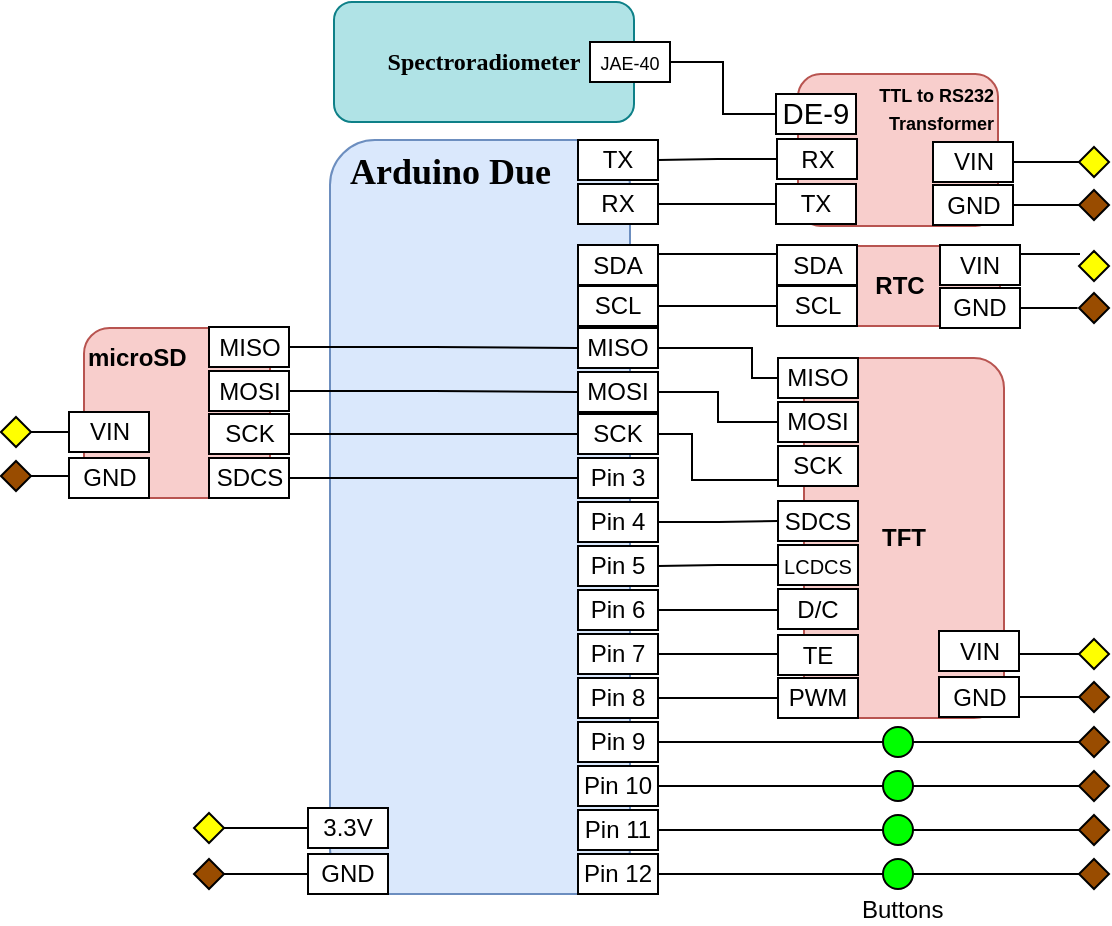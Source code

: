 <mxfile pages="1" version="11.2.4" type="device"><diagram id="SoxC06_Kt5L1Mj5mFGuK" name="Page-1"><mxGraphModel dx="1408" dy="880" grid="0" gridSize="10" guides="1" tooltips="1" connect="1" arrows="1" fold="1" page="0" pageScale="1" pageWidth="850" pageHeight="1100" math="0" shadow="0"><root><mxCell id="0"/><mxCell id="1" parent="0"/><mxCell id="Wevkq-hwSLt7RI7Q5yi8-8" value="&lt;font face=&quot;Times New Roman&quot; size=&quot;1&quot;&gt;&lt;b style=&quot;font-size: 18px&quot;&gt;&amp;nbsp; Arduino Due&lt;br&gt;&lt;br&gt;&lt;br&gt;&lt;br&gt;&lt;br&gt;&lt;br&gt;&lt;br&gt;&lt;br&gt;&lt;br&gt;&lt;br&gt;&lt;br&gt;&lt;br&gt;&lt;br&gt;&lt;br&gt;&lt;br&gt;&lt;br&gt;&lt;br&gt;&lt;/b&gt;&lt;/font&gt;" style="rounded=1;whiteSpace=wrap;html=1;fillColor=#dae8fc;strokeColor=#6c8ebf;align=left;" parent="1" vertex="1"><mxGeometry x="90" y="-20" width="150" height="377" as="geometry"/></mxCell><mxCell id="xIV5MvJvms7lRJpUY_ep-141" style="edgeStyle=orthogonalEdgeStyle;rounded=0;orthogonalLoop=1;jettySize=auto;html=1;exitX=1;exitY=0.5;exitDx=0;exitDy=0;entryX=0;entryY=0.5;entryDx=0;entryDy=0;endArrow=none;endFill=0;" parent="1" source="Wevkq-hwSLt7RI7Q5yi8-10" target="xIV5MvJvms7lRJpUY_ep-136" edge="1"><mxGeometry relative="1" as="geometry"/></mxCell><mxCell id="Wevkq-hwSLt7RI7Q5yi8-10" value="" style="ellipse;whiteSpace=wrap;html=1;aspect=fixed;fillColor=#00FF00;strokeColor=#000000;" parent="1" vertex="1"><mxGeometry x="366.5" y="339.5" width="15" height="15" as="geometry"/></mxCell><mxCell id="xIV5MvJvms7lRJpUY_ep-52" style="edgeStyle=orthogonalEdgeStyle;rounded=0;orthogonalLoop=1;jettySize=auto;html=1;exitX=1;exitY=0.5;exitDx=0;exitDy=0;entryX=0;entryY=0.5;entryDx=0;entryDy=0;endArrow=none;endFill=0;" parent="1" source="Wevkq-hwSLt7RI7Q5yi8-34" target="Wevkq-hwSLt7RI7Q5yi8-10" edge="1"><mxGeometry relative="1" as="geometry"/></mxCell><mxCell id="Wevkq-hwSLt7RI7Q5yi8-34" value="Pin 12" style="rounded=0;whiteSpace=wrap;html=1;strokeColor=#000000;fillColor=#FFFFFF;" parent="1" vertex="1"><mxGeometry x="214" y="337" width="40" height="20" as="geometry"/></mxCell><mxCell id="xIV5MvJvms7lRJpUY_ep-51" style="edgeStyle=orthogonalEdgeStyle;rounded=0;orthogonalLoop=1;jettySize=auto;html=1;exitX=1;exitY=0.5;exitDx=0;exitDy=0;entryX=0;entryY=0.5;entryDx=0;entryDy=0;endArrow=none;endFill=0;" parent="1" source="Wevkq-hwSLt7RI7Q5yi8-35" target="xIV5MvJvms7lRJpUY_ep-46" edge="1"><mxGeometry relative="1" as="geometry"/></mxCell><mxCell id="Wevkq-hwSLt7RI7Q5yi8-35" value="Pin 11" style="rounded=0;whiteSpace=wrap;html=1;strokeColor=#000000;fillColor=#FFFFFF;" parent="1" vertex="1"><mxGeometry x="214" y="315" width="40" height="20" as="geometry"/></mxCell><mxCell id="xIV5MvJvms7lRJpUY_ep-50" style="edgeStyle=orthogonalEdgeStyle;rounded=0;orthogonalLoop=1;jettySize=auto;html=1;exitX=1;exitY=0.5;exitDx=0;exitDy=0;entryX=0;entryY=0.5;entryDx=0;entryDy=0;endArrow=none;endFill=0;" parent="1" source="Wevkq-hwSLt7RI7Q5yi8-36" target="xIV5MvJvms7lRJpUY_ep-47" edge="1"><mxGeometry relative="1" as="geometry"/></mxCell><mxCell id="Wevkq-hwSLt7RI7Q5yi8-36" value="Pin 10" style="rounded=0;whiteSpace=wrap;html=1;strokeColor=#000000;fillColor=#FFFFFF;" parent="1" vertex="1"><mxGeometry x="214" y="293" width="40" height="20" as="geometry"/></mxCell><mxCell id="xIV5MvJvms7lRJpUY_ep-49" style="edgeStyle=orthogonalEdgeStyle;rounded=0;orthogonalLoop=1;jettySize=auto;html=1;exitX=1;exitY=0.5;exitDx=0;exitDy=0;entryX=0;entryY=0.5;entryDx=0;entryDy=0;endArrow=none;endFill=0;" parent="1" source="Wevkq-hwSLt7RI7Q5yi8-37" target="xIV5MvJvms7lRJpUY_ep-48" edge="1"><mxGeometry relative="1" as="geometry"/></mxCell><mxCell id="Wevkq-hwSLt7RI7Q5yi8-37" value="Pin 9" style="rounded=0;whiteSpace=wrap;html=1;strokeColor=#000000;fillColor=#FFFFFF;" parent="1" vertex="1"><mxGeometry x="214" y="271" width="40" height="20" as="geometry"/></mxCell><mxCell id="Wevkq-hwSLt7RI7Q5yi8-72" style="edgeStyle=orthogonalEdgeStyle;rounded=0;orthogonalLoop=1;jettySize=auto;html=1;exitX=1;exitY=0.5;exitDx=0;exitDy=0;entryX=0;entryY=0.5;entryDx=0;entryDy=0;endArrow=none;" parent="1" source="Wevkq-hwSLt7RI7Q5yi8-42" target="Wevkq-hwSLt7RI7Q5yi8-60" edge="1"><mxGeometry relative="1" as="geometry"/></mxCell><mxCell id="Wevkq-hwSLt7RI7Q5yi8-42" value="Pin 8" style="rounded=0;whiteSpace=wrap;html=1;strokeColor=#000000;fillColor=#FFFFFF;" parent="1" vertex="1"><mxGeometry x="214" y="249" width="40" height="20" as="geometry"/></mxCell><mxCell id="Wevkq-hwSLt7RI7Q5yi8-81" style="edgeStyle=orthogonalEdgeStyle;rounded=0;orthogonalLoop=1;jettySize=auto;html=1;exitX=1;exitY=0.5;exitDx=0;exitDy=0;entryX=0;entryY=0.5;entryDx=0;entryDy=0;endArrow=none;" parent="1" source="Wevkq-hwSLt7RI7Q5yi8-43" target="Wevkq-hwSLt7RI7Q5yi8-63" edge="1"><mxGeometry relative="1" as="geometry"><Array as="points"><mxPoint x="343" y="237"/></Array></mxGeometry></mxCell><mxCell id="Wevkq-hwSLt7RI7Q5yi8-43" value="Pin 7" style="rounded=0;whiteSpace=wrap;html=1;strokeColor=#000000;fillColor=#FFFFFF;" parent="1" vertex="1"><mxGeometry x="214" y="227" width="40" height="20" as="geometry"/></mxCell><mxCell id="Wevkq-hwSLt7RI7Q5yi8-77" style="edgeStyle=orthogonalEdgeStyle;rounded=0;orthogonalLoop=1;jettySize=auto;html=1;exitX=1;exitY=0.5;exitDx=0;exitDy=0;entryX=0;entryY=0.5;entryDx=0;entryDy=0;endArrow=none;" parent="1" source="Wevkq-hwSLt7RI7Q5yi8-44" target="Wevkq-hwSLt7RI7Q5yi8-64" edge="1"><mxGeometry relative="1" as="geometry"><Array as="points"><mxPoint x="343" y="215"/></Array></mxGeometry></mxCell><mxCell id="Wevkq-hwSLt7RI7Q5yi8-44" value="Pin 6" style="rounded=0;whiteSpace=wrap;html=1;strokeColor=#000000;fillColor=#FFFFFF;" parent="1" vertex="1"><mxGeometry x="214" y="205" width="40" height="20" as="geometry"/></mxCell><mxCell id="Wevkq-hwSLt7RI7Q5yi8-45" value="Pin 5" style="rounded=0;whiteSpace=wrap;html=1;strokeColor=#000000;fillColor=#FFFFFF;" parent="1" vertex="1"><mxGeometry x="214" y="183" width="40" height="20" as="geometry"/></mxCell><mxCell id="Wevkq-hwSLt7RI7Q5yi8-79" style="edgeStyle=orthogonalEdgeStyle;rounded=0;orthogonalLoop=1;jettySize=auto;html=1;exitX=1;exitY=0.5;exitDx=0;exitDy=0;entryX=0;entryY=0.5;entryDx=0;entryDy=0;endArrow=none;" parent="1" source="Wevkq-hwSLt7RI7Q5yi8-46" target="Wevkq-hwSLt7RI7Q5yi8-66" edge="1"><mxGeometry relative="1" as="geometry"/></mxCell><mxCell id="Wevkq-hwSLt7RI7Q5yi8-46" value="Pin 4" style="rounded=0;whiteSpace=wrap;html=1;strokeColor=#000000;fillColor=#FFFFFF;" parent="1" vertex="1"><mxGeometry x="214" y="161" width="40" height="20" as="geometry"/></mxCell><mxCell id="Wevkq-hwSLt7RI7Q5yi8-47" value="Pin 3" style="rounded=0;whiteSpace=wrap;html=1;strokeColor=#000000;fillColor=#FFFFFF;" parent="1" vertex="1"><mxGeometry x="214" y="139" width="40" height="20" as="geometry"/></mxCell><mxCell id="Wevkq-hwSLt7RI7Q5yi8-48" value="TX" style="rounded=0;whiteSpace=wrap;html=1;strokeColor=#000000;fillColor=#FFFFFF;" parent="1" vertex="1"><mxGeometry x="214" y="-20" width="40" height="20" as="geometry"/></mxCell><mxCell id="Wevkq-hwSLt7RI7Q5yi8-50" value="&lt;b&gt;TFT&lt;/b&gt;" style="rounded=1;whiteSpace=wrap;html=1;strokeColor=#b85450;fillColor=#f8cecc;" parent="1" vertex="1"><mxGeometry x="327" y="89" width="100" height="180" as="geometry"/></mxCell><mxCell id="Wevkq-hwSLt7RI7Q5yi8-57" value="RX" style="rounded=0;whiteSpace=wrap;html=1;strokeColor=#000000;fillColor=#FFFFFF;" parent="1" vertex="1"><mxGeometry x="214" y="2" width="40" height="20" as="geometry"/></mxCell><mxCell id="Wevkq-hwSLt7RI7Q5yi8-58" value="GND" style="rounded=0;whiteSpace=wrap;html=1;strokeColor=#000000;fillColor=#FFFFFF;" parent="1" vertex="1"><mxGeometry x="394.5" y="248.5" width="40" height="20" as="geometry"/></mxCell><mxCell id="Wevkq-hwSLt7RI7Q5yi8-59" value="VIN" style="rounded=0;whiteSpace=wrap;html=1;strokeColor=#000000;fillColor=#FFFFFF;" parent="1" vertex="1"><mxGeometry x="394.5" y="225.5" width="40" height="20" as="geometry"/></mxCell><mxCell id="Wevkq-hwSLt7RI7Q5yi8-60" value="PWM" style="rounded=0;whiteSpace=wrap;html=1;strokeColor=#000000;fillColor=#FFFFFF;" parent="1" vertex="1"><mxGeometry x="314" y="249" width="40" height="20" as="geometry"/></mxCell><mxCell id="Wevkq-hwSLt7RI7Q5yi8-61" value="SCK" style="rounded=0;whiteSpace=wrap;html=1;strokeColor=#000000;fillColor=#FFFFFF;" parent="1" vertex="1"><mxGeometry x="314" y="133" width="40" height="20" as="geometry"/></mxCell><mxCell id="Wevkq-hwSLt7RI7Q5yi8-62" value="MOSI" style="rounded=0;whiteSpace=wrap;html=1;strokeColor=#000000;fillColor=#FFFFFF;" parent="1" vertex="1"><mxGeometry x="314" y="111" width="40" height="20" as="geometry"/></mxCell><mxCell id="Wevkq-hwSLt7RI7Q5yi8-63" value="TE" style="rounded=0;whiteSpace=wrap;html=1;strokeColor=#000000;fillColor=#FFFFFF;" parent="1" vertex="1"><mxGeometry x="314" y="227.5" width="40" height="20" as="geometry"/></mxCell><mxCell id="Wevkq-hwSLt7RI7Q5yi8-64" value="D/C" style="rounded=0;whiteSpace=wrap;html=1;strokeColor=#000000;fillColor=#FFFFFF;" parent="1" vertex="1"><mxGeometry x="314" y="204.5" width="40" height="20" as="geometry"/></mxCell><mxCell id="Wevkq-hwSLt7RI7Q5yi8-78" style="edgeStyle=orthogonalEdgeStyle;rounded=0;orthogonalLoop=1;jettySize=auto;html=1;exitX=0;exitY=0.5;exitDx=0;exitDy=0;entryX=1;entryY=0.5;entryDx=0;entryDy=0;endArrow=none;" parent="1" source="Wevkq-hwSLt7RI7Q5yi8-65" target="Wevkq-hwSLt7RI7Q5yi8-45" edge="1"><mxGeometry relative="1" as="geometry"/></mxCell><mxCell id="Wevkq-hwSLt7RI7Q5yi8-65" value="&lt;font style=&quot;font-size: 10px&quot;&gt;LCDCS&lt;/font&gt;" style="rounded=0;whiteSpace=wrap;html=1;strokeColor=#000000;fillColor=#FFFFFF;" parent="1" vertex="1"><mxGeometry x="314" y="182.5" width="40" height="20" as="geometry"/></mxCell><mxCell id="Wevkq-hwSLt7RI7Q5yi8-66" value="&lt;font style=&quot;font-size: 12px&quot;&gt;SDCS&lt;/font&gt;" style="rounded=0;whiteSpace=wrap;html=1;strokeColor=#000000;fillColor=#FFFFFF;" parent="1" vertex="1"><mxGeometry x="314" y="160.5" width="40" height="20" as="geometry"/></mxCell><mxCell id="Wevkq-hwSLt7RI7Q5yi8-73" value="SDA" style="rounded=0;whiteSpace=wrap;html=1;strokeColor=#000000;fillColor=#FFFFFF;" parent="1" vertex="1"><mxGeometry x="214" y="32.5" width="40" height="20" as="geometry"/></mxCell><mxCell id="Wevkq-hwSLt7RI7Q5yi8-74" value="SCL" style="rounded=0;whiteSpace=wrap;html=1;strokeColor=#000000;fillColor=#FFFFFF;" parent="1" vertex="1"><mxGeometry x="214" y="53" width="40" height="20" as="geometry"/></mxCell><mxCell id="xIV5MvJvms7lRJpUY_ep-45" style="edgeStyle=orthogonalEdgeStyle;rounded=0;orthogonalLoop=1;jettySize=auto;html=1;exitX=1;exitY=0.5;exitDx=0;exitDy=0;entryX=0;entryY=0.5;entryDx=0;entryDy=0;endArrow=none;endFill=0;" parent="1" source="Wevkq-hwSLt7RI7Q5yi8-75" target="Wevkq-hwSLt7RI7Q5yi8-61" edge="1"><mxGeometry relative="1" as="geometry"><Array as="points"><mxPoint x="271" y="127"/><mxPoint x="271" y="150"/></Array></mxGeometry></mxCell><mxCell id="Wevkq-hwSLt7RI7Q5yi8-75" value="SCK" style="rounded=0;whiteSpace=wrap;html=1;strokeColor=#000000;fillColor=#FFFFFF;" parent="1" vertex="1"><mxGeometry x="214" y="117" width="40" height="20" as="geometry"/></mxCell><mxCell id="xIV5MvJvms7lRJpUY_ep-43" style="edgeStyle=orthogonalEdgeStyle;rounded=0;orthogonalLoop=1;jettySize=auto;html=1;exitX=0;exitY=0.5;exitDx=0;exitDy=0;entryX=1;entryY=0.5;entryDx=0;entryDy=0;endArrow=none;endFill=0;" parent="1" source="Wevkq-hwSLt7RI7Q5yi8-80" target="Wevkq-hwSLt7RI7Q5yi8-105" edge="1"><mxGeometry relative="1" as="geometry"><Array as="points"><mxPoint x="301" y="99"/><mxPoint x="301" y="84"/></Array></mxGeometry></mxCell><mxCell id="Wevkq-hwSLt7RI7Q5yi8-80" value="MISO" style="rounded=0;whiteSpace=wrap;html=1;strokeColor=#000000;fillColor=#FFFFFF;" parent="1" vertex="1"><mxGeometry x="314" y="89" width="40" height="20" as="geometry"/></mxCell><mxCell id="Wevkq-hwSLt7RI7Q5yi8-82" value="&lt;b&gt;RTC&lt;br&gt;&lt;/b&gt;" style="rounded=1;whiteSpace=wrap;html=1;strokeColor=#b85450;fillColor=#f8cecc;" parent="1" vertex="1"><mxGeometry x="325" y="33" width="100" height="40" as="geometry"/></mxCell><mxCell id="xIV5MvJvms7lRJpUY_ep-36" style="edgeStyle=orthogonalEdgeStyle;rounded=0;orthogonalLoop=1;jettySize=auto;html=1;exitX=0;exitY=0.5;exitDx=0;exitDy=0;entryX=1;entryY=0.5;entryDx=0;entryDy=0;endArrow=none;endFill=0;" parent="1" source="Wevkq-hwSLt7RI7Q5yi8-83" target="Wevkq-hwSLt7RI7Q5yi8-74" edge="1"><mxGeometry relative="1" as="geometry"/></mxCell><mxCell id="Wevkq-hwSLt7RI7Q5yi8-83" value="SCL" style="rounded=0;whiteSpace=wrap;html=1;strokeColor=#000000;fillColor=#FFFFFF;" parent="1" vertex="1"><mxGeometry x="313.5" y="53" width="40" height="20" as="geometry"/></mxCell><mxCell id="xIV5MvJvms7lRJpUY_ep-35" style="edgeStyle=orthogonalEdgeStyle;rounded=0;orthogonalLoop=1;jettySize=auto;html=1;exitX=0;exitY=0.5;exitDx=0;exitDy=0;entryX=1;entryY=0.5;entryDx=0;entryDy=0;endArrow=none;endFill=0;" parent="1" edge="1"><mxGeometry relative="1" as="geometry"><mxPoint x="314" y="37" as="sourcePoint"/><mxPoint x="254" y="37" as="targetPoint"/></mxGeometry></mxCell><mxCell id="Wevkq-hwSLt7RI7Q5yi8-84" value="SDA" style="rounded=0;whiteSpace=wrap;html=1;strokeColor=#000000;fillColor=#FFFFFF;" parent="1" vertex="1"><mxGeometry x="313.5" y="32.5" width="40" height="20" as="geometry"/></mxCell><mxCell id="Wevkq-hwSLt7RI7Q5yi8-85" value="VIN" style="rounded=0;whiteSpace=wrap;html=1;strokeColor=#000000;fillColor=#FFFFFF;" parent="1" vertex="1"><mxGeometry x="395.0" y="32.5" width="40" height="20" as="geometry"/></mxCell><mxCell id="xIV5MvJvms7lRJpUY_ep-109" style="edgeStyle=orthogonalEdgeStyle;rounded=0;orthogonalLoop=1;jettySize=auto;html=1;exitX=1;exitY=0.5;exitDx=0;exitDy=0;endArrow=none;endFill=0;" parent="1" source="Wevkq-hwSLt7RI7Q5yi8-86" edge="1"><mxGeometry relative="1" as="geometry"><mxPoint x="463.8" y="64" as="targetPoint"/></mxGeometry></mxCell><mxCell id="Wevkq-hwSLt7RI7Q5yi8-86" value="GND" style="rounded=0;whiteSpace=wrap;html=1;strokeColor=#000000;fillColor=#FFFFFF;" parent="1" vertex="1"><mxGeometry x="395.0" y="54" width="40" height="20" as="geometry"/></mxCell><mxCell id="Wevkq-hwSLt7RI7Q5yi8-94" value="&lt;b&gt;microSD&lt;br&gt;&lt;br&gt;&lt;br&gt;&lt;br&gt;&lt;br&gt;&lt;/b&gt;" style="rounded=1;whiteSpace=wrap;html=1;align=left;fillColor=#f8cecc;strokeColor=#b85450;" parent="1" vertex="1"><mxGeometry x="-33" y="74" width="93" height="85" as="geometry"/></mxCell><mxCell id="Wevkq-hwSLt7RI7Q5yi8-95" value="VIN" style="rounded=0;whiteSpace=wrap;html=1;" parent="1" vertex="1"><mxGeometry x="-40.5" y="116" width="40" height="20" as="geometry"/></mxCell><mxCell id="xIV5MvJvms7lRJpUY_ep-55" style="edgeStyle=orthogonalEdgeStyle;rounded=0;orthogonalLoop=1;jettySize=auto;html=1;exitX=1;exitY=0.5;exitDx=0;exitDy=0;entryX=0;entryY=0.5;entryDx=0;entryDy=0;endArrow=none;endFill=0;" parent="1" source="Wevkq-hwSLt7RI7Q5yi8-97" target="Wevkq-hwSLt7RI7Q5yi8-47" edge="1"><mxGeometry relative="1" as="geometry"/></mxCell><mxCell id="Wevkq-hwSLt7RI7Q5yi8-97" value="SDCS" style="rounded=0;whiteSpace=wrap;html=1;" parent="1" vertex="1"><mxGeometry x="29.5" y="139" width="40" height="20" as="geometry"/></mxCell><mxCell id="xIV5MvJvms7lRJpUY_ep-58" style="edgeStyle=orthogonalEdgeStyle;rounded=0;orthogonalLoop=1;jettySize=auto;html=1;exitX=1;exitY=0.5;exitDx=0;exitDy=0;entryX=0;entryY=0.5;entryDx=0;entryDy=0;endArrow=none;endFill=0;" parent="1" source="Wevkq-hwSLt7RI7Q5yi8-100" target="Wevkq-hwSLt7RI7Q5yi8-105" edge="1"><mxGeometry relative="1" as="geometry"/></mxCell><mxCell id="Wevkq-hwSLt7RI7Q5yi8-100" value="MISO" style="rounded=0;whiteSpace=wrap;html=1;" parent="1" vertex="1"><mxGeometry x="29.5" y="73.5" width="40" height="20" as="geometry"/></mxCell><mxCell id="Wevkq-hwSLt7RI7Q5yi8-101" value="GND" style="rounded=0;whiteSpace=wrap;html=1;" parent="1" vertex="1"><mxGeometry x="-40.5" y="139" width="40" height="20" as="geometry"/></mxCell><mxCell id="k2oH_abrL4wniWSkigjI-6" style="edgeStyle=orthogonalEdgeStyle;rounded=0;orthogonalLoop=1;jettySize=auto;html=1;exitX=1;exitY=0.5;exitDx=0;exitDy=0;entryX=0;entryY=0.5;entryDx=0;entryDy=0;endArrow=none;endFill=0;" edge="1" parent="1" source="Wevkq-hwSLt7RI7Q5yi8-104" target="Wevkq-hwSLt7RI7Q5yi8-62"><mxGeometry relative="1" as="geometry"/></mxCell><mxCell id="Wevkq-hwSLt7RI7Q5yi8-104" value="MOSI" style="rounded=0;whiteSpace=wrap;html=1;strokeColor=#000000;fillColor=#FFFFFF;" parent="1" vertex="1"><mxGeometry x="214" y="96" width="40" height="20" as="geometry"/></mxCell><mxCell id="Wevkq-hwSLt7RI7Q5yi8-105" value="MISO" style="rounded=0;whiteSpace=wrap;html=1;strokeColor=#000000;fillColor=#FFFFFF;" parent="1" vertex="1"><mxGeometry x="214" y="74" width="40" height="20" as="geometry"/></mxCell><mxCell id="Wevkq-hwSLt7RI7Q5yi8-116" value="&lt;b style=&quot;font-size: 9px&quot;&gt;TTL to RS232&lt;br&gt;Transformer&lt;br&gt;&lt;br&gt;&lt;br&gt;&lt;br&gt;&lt;/b&gt;" style="rounded=1;whiteSpace=wrap;html=1;strokeColor=#b85450;fillColor=#f8cecc;align=right;" parent="1" vertex="1"><mxGeometry x="324" y="-53" width="100" height="76" as="geometry"/></mxCell><mxCell id="Wevkq-hwSLt7RI7Q5yi8-117" value="VIN" style="rounded=0;whiteSpace=wrap;html=1;strokeColor=#000000;fillColor=#FFFFFF;" parent="1" vertex="1"><mxGeometry x="391.5" y="-19" width="40" height="20" as="geometry"/></mxCell><mxCell id="Wevkq-hwSLt7RI7Q5yi8-118" value="GND" style="rounded=0;whiteSpace=wrap;html=1;strokeColor=#000000;fillColor=#FFFFFF;" parent="1" vertex="1"><mxGeometry x="391.5" y="2.5" width="40" height="20" as="geometry"/></mxCell><mxCell id="xIV5MvJvms7lRJpUY_ep-60" style="edgeStyle=orthogonalEdgeStyle;rounded=0;orthogonalLoop=1;jettySize=auto;html=1;exitX=0;exitY=0.5;exitDx=0;exitDy=0;entryX=1;entryY=0.5;entryDx=0;entryDy=0;endArrow=none;endFill=0;" parent="1" edge="1"><mxGeometry relative="1" as="geometry"><mxPoint x="313" y="12" as="sourcePoint"/><mxPoint x="254" y="12" as="targetPoint"/></mxGeometry></mxCell><mxCell id="Wevkq-hwSLt7RI7Q5yi8-119" value="TX" style="rounded=0;whiteSpace=wrap;html=1;strokeColor=#000000;fillColor=#FFFFFF;" parent="1" vertex="1"><mxGeometry x="313" y="2" width="40" height="20" as="geometry"/></mxCell><mxCell id="xIV5MvJvms7lRJpUY_ep-61" style="edgeStyle=orthogonalEdgeStyle;rounded=0;orthogonalLoop=1;jettySize=auto;html=1;exitX=0;exitY=0.5;exitDx=0;exitDy=0;entryX=1;entryY=0.5;entryDx=0;entryDy=0;endArrow=none;endFill=0;" parent="1" source="Wevkq-hwSLt7RI7Q5yi8-120" target="Wevkq-hwSLt7RI7Q5yi8-48" edge="1"><mxGeometry relative="1" as="geometry"/></mxCell><mxCell id="Wevkq-hwSLt7RI7Q5yi8-120" value="RX" style="rounded=0;whiteSpace=wrap;html=1;strokeColor=#000000;fillColor=#FFFFFF;" parent="1" vertex="1"><mxGeometry x="313.5" y="-20.5" width="40" height="20" as="geometry"/></mxCell><mxCell id="k2oH_abrL4wniWSkigjI-1" style="edgeStyle=orthogonalEdgeStyle;rounded=0;orthogonalLoop=1;jettySize=auto;html=1;exitX=0;exitY=0.5;exitDx=0;exitDy=0;entryX=1;entryY=0.5;entryDx=0;entryDy=0;" edge="1" parent="1" source="k2oH_abrL4wniWSkigjI-2" target="xIV5MvJvms7lRJpUY_ep-16"><mxGeometry relative="1" as="geometry"/></mxCell><mxCell id="k2oH_abrL4wniWSkigjI-4" style="edgeStyle=orthogonalEdgeStyle;rounded=0;orthogonalLoop=1;jettySize=auto;html=1;exitX=0;exitY=0.5;exitDx=0;exitDy=0;entryX=1;entryY=0.5;entryDx=0;entryDy=0;endArrow=none;endFill=0;" edge="1" parent="1" source="xIV5MvJvms7lRJpUY_ep-2" target="k2oH_abrL4wniWSkigjI-2"><mxGeometry relative="1" as="geometry"/></mxCell><mxCell id="xIV5MvJvms7lRJpUY_ep-2" value="&lt;span style=&quot;font-size: 11.0pt ; line-height: 107% ; font-family: &amp;#34;calibri&amp;#34; , sans-serif&quot;&gt;DE-9&lt;/span&gt;" style="rounded=0;whiteSpace=wrap;html=1;strokeColor=#000000;fillColor=#FFFFFF;" parent="1" vertex="1"><mxGeometry x="313" y="-43" width="40" height="20" as="geometry"/></mxCell><mxCell id="xIV5MvJvms7lRJpUY_ep-16" value="&lt;font face=&quot;Times New Roman&quot;&gt;&lt;b&gt;Spectroradiometer&lt;/b&gt;&lt;/font&gt;" style="rounded=1;whiteSpace=wrap;html=1;fillColor=#b0e3e6;strokeColor=#0e8088;" parent="1" vertex="1"><mxGeometry x="92" y="-89" width="150" height="60" as="geometry"/></mxCell><mxCell id="xIV5MvJvms7lRJpUY_ep-57" style="edgeStyle=orthogonalEdgeStyle;rounded=0;orthogonalLoop=1;jettySize=auto;html=1;exitX=1;exitY=0.5;exitDx=0;exitDy=0;entryX=0;entryY=0.5;entryDx=0;entryDy=0;endArrow=none;endFill=0;" parent="1" source="Wevkq-hwSLt7RI7Q5yi8-96" target="Wevkq-hwSLt7RI7Q5yi8-104" edge="1"><mxGeometry relative="1" as="geometry"/></mxCell><mxCell id="Wevkq-hwSLt7RI7Q5yi8-96" value="MOSI" style="rounded=0;whiteSpace=wrap;html=1;" parent="1" vertex="1"><mxGeometry x="29.5" y="95.5" width="40" height="20" as="geometry"/></mxCell><mxCell id="xIV5MvJvms7lRJpUY_ep-56" style="edgeStyle=orthogonalEdgeStyle;rounded=0;orthogonalLoop=1;jettySize=auto;html=1;exitX=1;exitY=0.5;exitDx=0;exitDy=0;entryX=0;entryY=0.5;entryDx=0;entryDy=0;endArrow=none;endFill=0;" parent="1" source="Wevkq-hwSLt7RI7Q5yi8-102" target="Wevkq-hwSLt7RI7Q5yi8-75" edge="1"><mxGeometry relative="1" as="geometry"/></mxCell><mxCell id="Wevkq-hwSLt7RI7Q5yi8-102" value="SCK" style="rounded=0;whiteSpace=wrap;html=1;" parent="1" vertex="1"><mxGeometry x="29.5" y="117" width="40" height="20" as="geometry"/></mxCell><mxCell id="xIV5MvJvms7lRJpUY_ep-140" style="edgeStyle=orthogonalEdgeStyle;rounded=0;orthogonalLoop=1;jettySize=auto;html=1;exitX=1;exitY=0.5;exitDx=0;exitDy=0;entryX=0;entryY=0.5;entryDx=0;entryDy=0;endArrow=none;endFill=0;" parent="1" source="xIV5MvJvms7lRJpUY_ep-46" target="xIV5MvJvms7lRJpUY_ep-135" edge="1"><mxGeometry relative="1" as="geometry"/></mxCell><mxCell id="xIV5MvJvms7lRJpUY_ep-46" value="" style="ellipse;whiteSpace=wrap;html=1;aspect=fixed;fillColor=#00FF00;strokeColor=#000000;" parent="1" vertex="1"><mxGeometry x="366.5" y="317.5" width="15" height="15" as="geometry"/></mxCell><mxCell id="xIV5MvJvms7lRJpUY_ep-139" style="edgeStyle=orthogonalEdgeStyle;rounded=0;orthogonalLoop=1;jettySize=auto;html=1;exitX=1;exitY=0.5;exitDx=0;exitDy=0;entryX=0;entryY=0.5;entryDx=0;entryDy=0;endArrow=none;endFill=0;" parent="1" source="xIV5MvJvms7lRJpUY_ep-47" target="xIV5MvJvms7lRJpUY_ep-134" edge="1"><mxGeometry relative="1" as="geometry"/></mxCell><mxCell id="xIV5MvJvms7lRJpUY_ep-47" value="" style="ellipse;whiteSpace=wrap;html=1;aspect=fixed;fillColor=#00FF00;strokeColor=#000000;" parent="1" vertex="1"><mxGeometry x="366.5" y="295.5" width="15" height="15" as="geometry"/></mxCell><mxCell id="xIV5MvJvms7lRJpUY_ep-138" style="edgeStyle=orthogonalEdgeStyle;rounded=0;orthogonalLoop=1;jettySize=auto;html=1;exitX=1;exitY=0.5;exitDx=0;exitDy=0;entryX=0;entryY=0.5;entryDx=0;entryDy=0;endArrow=none;endFill=0;" parent="1" source="xIV5MvJvms7lRJpUY_ep-48" target="xIV5MvJvms7lRJpUY_ep-128" edge="1"><mxGeometry relative="1" as="geometry"/></mxCell><mxCell id="xIV5MvJvms7lRJpUY_ep-48" value="" style="ellipse;whiteSpace=wrap;html=1;aspect=fixed;fillColor=#00FF00;strokeColor=#000000;" parent="1" vertex="1"><mxGeometry x="366.5" y="273.5" width="15" height="15" as="geometry"/></mxCell><mxCell id="xIV5MvJvms7lRJpUY_ep-96" style="edgeStyle=orthogonalEdgeStyle;rounded=0;orthogonalLoop=1;jettySize=auto;html=1;exitX=1;exitY=0.5;exitDx=0;exitDy=0;entryX=0;entryY=0.5;entryDx=0;entryDy=0;endArrow=none;endFill=0;" parent="1" source="xIV5MvJvms7lRJpUY_ep-95" target="Wevkq-hwSLt7RI7Q5yi8-95" edge="1"><mxGeometry relative="1" as="geometry"/></mxCell><mxCell id="xIV5MvJvms7lRJpUY_ep-95" value="" style="rhombus;whiteSpace=wrap;html=1;rounded=0;strokeColor=#000000;fillColor=#FFFF00;gradientColor=none;" parent="1" vertex="1"><mxGeometry x="-74.5" y="118.5" width="15" height="15" as="geometry"/></mxCell><mxCell id="xIV5MvJvms7lRJpUY_ep-98" style="edgeStyle=orthogonalEdgeStyle;rounded=0;orthogonalLoop=1;jettySize=auto;html=1;exitX=1;exitY=0.5;exitDx=0;exitDy=0;entryX=0;entryY=0.5;entryDx=0;entryDy=0;endArrow=none;endFill=0;" parent="1" source="xIV5MvJvms7lRJpUY_ep-97" target="Wevkq-hwSLt7RI7Q5yi8-101" edge="1"><mxGeometry relative="1" as="geometry"/></mxCell><mxCell id="xIV5MvJvms7lRJpUY_ep-97" value="" style="rhombus;whiteSpace=wrap;html=1;rounded=0;strokeColor=#000000;fillColor=#994C00;gradientColor=none;" parent="1" vertex="1"><mxGeometry x="-74.5" y="140.5" width="15" height="15" as="geometry"/></mxCell><mxCell id="xIV5MvJvms7lRJpUY_ep-100" style="edgeStyle=orthogonalEdgeStyle;rounded=0;orthogonalLoop=1;jettySize=auto;html=1;exitX=0;exitY=0.5;exitDx=0;exitDy=0;entryX=1;entryY=0.5;entryDx=0;entryDy=0;endArrow=none;endFill=0;" parent="1" source="xIV5MvJvms7lRJpUY_ep-99" target="Wevkq-hwSLt7RI7Q5yi8-59" edge="1"><mxGeometry relative="1" as="geometry"/></mxCell><mxCell id="xIV5MvJvms7lRJpUY_ep-99" value="" style="rhombus;whiteSpace=wrap;html=1;rounded=0;strokeColor=#000000;fillColor=#FFFF00;gradientColor=none;" parent="1" vertex="1"><mxGeometry x="464.5" y="229.5" width="15" height="15" as="geometry"/></mxCell><mxCell id="xIV5MvJvms7lRJpUY_ep-105" style="edgeStyle=orthogonalEdgeStyle;rounded=0;orthogonalLoop=1;jettySize=auto;html=1;exitX=0;exitY=0.5;exitDx=0;exitDy=0;entryX=1;entryY=0.5;entryDx=0;entryDy=0;endArrow=none;endFill=0;" parent="1" edge="1"><mxGeometry relative="1" as="geometry"><mxPoint x="465" y="37" as="sourcePoint"/><mxPoint x="435" y="37" as="targetPoint"/></mxGeometry></mxCell><mxCell id="xIV5MvJvms7lRJpUY_ep-102" value="" style="rhombus;whiteSpace=wrap;html=1;rounded=0;strokeColor=#000000;fillColor=#FFFF00;gradientColor=none;" parent="1" vertex="1"><mxGeometry x="464.5" y="35.5" width="15" height="15" as="geometry"/></mxCell><mxCell id="xIV5MvJvms7lRJpUY_ep-104" style="edgeStyle=orthogonalEdgeStyle;rounded=0;orthogonalLoop=1;jettySize=auto;html=1;exitX=0;exitY=0.5;exitDx=0;exitDy=0;entryX=1;entryY=0.5;entryDx=0;entryDy=0;endArrow=none;endFill=0;" parent="1" source="xIV5MvJvms7lRJpUY_ep-103" target="Wevkq-hwSLt7RI7Q5yi8-117" edge="1"><mxGeometry relative="1" as="geometry"/></mxCell><mxCell id="xIV5MvJvms7lRJpUY_ep-103" value="" style="rhombus;whiteSpace=wrap;html=1;rounded=0;strokeColor=#000000;fillColor=#FFFF00;gradientColor=none;" parent="1" vertex="1"><mxGeometry x="464.5" y="-16.5" width="15" height="15" as="geometry"/></mxCell><mxCell id="xIV5MvJvms7lRJpUY_ep-107" style="edgeStyle=orthogonalEdgeStyle;rounded=0;orthogonalLoop=1;jettySize=auto;html=1;exitX=0;exitY=0.5;exitDx=0;exitDy=0;entryX=1;entryY=0.5;entryDx=0;entryDy=0;endArrow=none;endFill=0;" parent="1" source="xIV5MvJvms7lRJpUY_ep-106" target="Wevkq-hwSLt7RI7Q5yi8-58" edge="1"><mxGeometry relative="1" as="geometry"/></mxCell><mxCell id="xIV5MvJvms7lRJpUY_ep-106" value="" style="rhombus;whiteSpace=wrap;html=1;rounded=0;strokeColor=#000000;fillColor=#994C00;gradientColor=none;" parent="1" vertex="1"><mxGeometry x="464.5" y="251" width="15" height="15" as="geometry"/></mxCell><mxCell id="xIV5MvJvms7lRJpUY_ep-108" value="" style="rhombus;whiteSpace=wrap;html=1;rounded=0;strokeColor=#000000;fillColor=#994C00;gradientColor=none;" parent="1" vertex="1"><mxGeometry x="464.5" y="56.5" width="15" height="15" as="geometry"/></mxCell><mxCell id="xIV5MvJvms7lRJpUY_ep-111" style="edgeStyle=orthogonalEdgeStyle;rounded=0;orthogonalLoop=1;jettySize=auto;html=1;exitX=0;exitY=0.5;exitDx=0;exitDy=0;entryX=1;entryY=0.5;entryDx=0;entryDy=0;endArrow=none;endFill=0;" parent="1" source="xIV5MvJvms7lRJpUY_ep-110" edge="1"><mxGeometry relative="1" as="geometry"><mxPoint x="432" y="13" as="targetPoint"/></mxGeometry></mxCell><mxCell id="xIV5MvJvms7lRJpUY_ep-110" value="" style="rhombus;whiteSpace=wrap;html=1;rounded=0;strokeColor=#000000;fillColor=#994C00;gradientColor=none;" parent="1" vertex="1"><mxGeometry x="464.5" y="5" width="15" height="15" as="geometry"/></mxCell><mxCell id="xIV5MvJvms7lRJpUY_ep-119" style="edgeStyle=orthogonalEdgeStyle;rounded=0;orthogonalLoop=1;jettySize=auto;html=1;exitX=0;exitY=0.5;exitDx=0;exitDy=0;entryX=1;entryY=0.5;entryDx=0;entryDy=0;endArrow=none;endFill=0;" parent="1" source="xIV5MvJvms7lRJpUY_ep-115" target="xIV5MvJvms7lRJpUY_ep-117" edge="1"><mxGeometry relative="1" as="geometry"/></mxCell><mxCell id="xIV5MvJvms7lRJpUY_ep-115" value="3.3V" style="rounded=0;whiteSpace=wrap;html=1;" parent="1" vertex="1"><mxGeometry x="79" y="314" width="40" height="20" as="geometry"/></mxCell><mxCell id="xIV5MvJvms7lRJpUY_ep-121" style="edgeStyle=orthogonalEdgeStyle;rounded=0;orthogonalLoop=1;jettySize=auto;html=1;exitX=0;exitY=0.5;exitDx=0;exitDy=0;entryX=1;entryY=0.5;entryDx=0;entryDy=0;endArrow=none;endFill=0;" parent="1" source="xIV5MvJvms7lRJpUY_ep-116" target="xIV5MvJvms7lRJpUY_ep-118" edge="1"><mxGeometry relative="1" as="geometry"/></mxCell><mxCell id="xIV5MvJvms7lRJpUY_ep-116" value="GND" style="rounded=0;whiteSpace=wrap;html=1;" parent="1" vertex="1"><mxGeometry x="79" y="337" width="40" height="20" as="geometry"/></mxCell><mxCell id="xIV5MvJvms7lRJpUY_ep-117" value="" style="rhombus;whiteSpace=wrap;html=1;rounded=0;strokeColor=#000000;fillColor=#FFFF00;gradientColor=none;" parent="1" vertex="1"><mxGeometry x="22" y="316.5" width="15" height="15" as="geometry"/></mxCell><mxCell id="xIV5MvJvms7lRJpUY_ep-118" value="" style="rhombus;whiteSpace=wrap;html=1;rounded=0;strokeColor=#000000;fillColor=#994C00;gradientColor=none;" parent="1" vertex="1"><mxGeometry x="22" y="339.5" width="15" height="15" as="geometry"/></mxCell><mxCell id="xIV5MvJvms7lRJpUY_ep-127" value="Buttons" style="text;html=1;resizable=0;points=[];autosize=1;align=left;verticalAlign=top;spacingTop=-4;" parent="1" vertex="1"><mxGeometry x="353.5" y="355" width="51" height="14" as="geometry"/></mxCell><mxCell id="xIV5MvJvms7lRJpUY_ep-128" value="" style="rhombus;whiteSpace=wrap;html=1;rounded=0;strokeColor=#000000;fillColor=#994C00;gradientColor=none;" parent="1" vertex="1"><mxGeometry x="464.5" y="273.5" width="15" height="15" as="geometry"/></mxCell><mxCell id="xIV5MvJvms7lRJpUY_ep-134" value="" style="rhombus;whiteSpace=wrap;html=1;rounded=0;strokeColor=#000000;fillColor=#994C00;gradientColor=none;" parent="1" vertex="1"><mxGeometry x="464.5" y="295.5" width="15" height="15" as="geometry"/></mxCell><mxCell id="xIV5MvJvms7lRJpUY_ep-135" value="" style="rhombus;whiteSpace=wrap;html=1;rounded=0;strokeColor=#000000;fillColor=#994C00;gradientColor=none;" parent="1" vertex="1"><mxGeometry x="464.5" y="317.5" width="15" height="15" as="geometry"/></mxCell><mxCell id="xIV5MvJvms7lRJpUY_ep-136" value="" style="rhombus;whiteSpace=wrap;html=1;rounded=0;strokeColor=#000000;fillColor=#994C00;gradientColor=none;" parent="1" vertex="1"><mxGeometry x="464.5" y="339.5" width="15" height="15" as="geometry"/></mxCell><mxCell id="k2oH_abrL4wniWSkigjI-2" value="&lt;font style=&quot;font-size: 9px&quot;&gt;JAE-40&lt;/font&gt;" style="rounded=0;whiteSpace=wrap;html=1;strokeColor=#000000;fillColor=#FFFFFF;" vertex="1" parent="1"><mxGeometry x="220" y="-69" width="40" height="20" as="geometry"/></mxCell></root></mxGraphModel></diagram></mxfile>